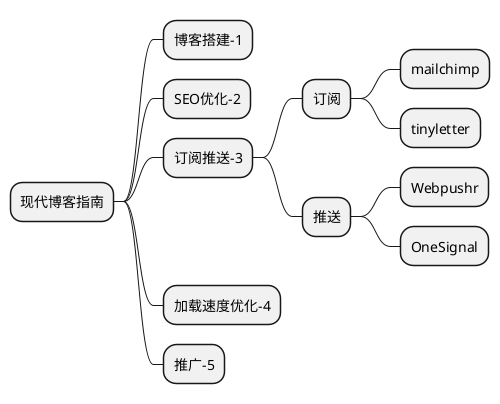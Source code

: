 @startmindmap
skinparam monochrome true
* 现代博客指南
** 博客搭建-1
** SEO优化-2
** 订阅推送-3
*** 订阅
**** mailchimp
**** tinyletter
*** 推送
**** Webpushr
**** OneSignal
** 加载速度优化-4
** 推广-5
@endmindmap